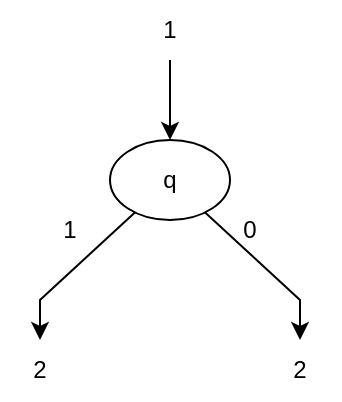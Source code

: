 <mxfile version="15.7.0" type="device"><diagram id="auvaHYt9D2mUyiJxwVjn" name="Page-1"><mxGraphModel dx="460" dy="779" grid="1" gridSize="10" guides="1" tooltips="1" connect="1" arrows="1" fold="1" page="1" pageScale="1" pageWidth="827" pageHeight="1169" math="0" shadow="0"><root><mxCell id="0"/><mxCell id="1" parent="0"/><mxCell id="MHACH6j-HtFHJqTEPKph-129" value="q" style="ellipse;whiteSpace=wrap;html=1;" vertex="1" parent="1"><mxGeometry x="80" y="80" width="60" height="40" as="geometry"/></mxCell><mxCell id="MHACH6j-HtFHJqTEPKph-130" value="" style="endArrow=classic;html=1;rounded=0;startArrow=none;" edge="1" parent="1" target="MHACH6j-HtFHJqTEPKph-129"><mxGeometry width="50" height="50" relative="1" as="geometry"><mxPoint x="110" y="40" as="sourcePoint"/><mxPoint x="240" y="360" as="targetPoint"/></mxGeometry></mxCell><mxCell id="MHACH6j-HtFHJqTEPKph-133" value="" style="endArrow=classic;html=1;rounded=0;" edge="1" parent="1" source="MHACH6j-HtFHJqTEPKph-129" target="MHACH6j-HtFHJqTEPKph-139"><mxGeometry width="50" height="50" relative="1" as="geometry"><mxPoint x="120" y="50" as="sourcePoint"/><mxPoint x="170" y="160" as="targetPoint"/><Array as="points"><mxPoint x="175" y="160"/></Array></mxGeometry></mxCell><mxCell id="MHACH6j-HtFHJqTEPKph-134" value="" style="endArrow=classic;html=1;rounded=0;" edge="1" parent="1" source="MHACH6j-HtFHJqTEPKph-129" target="MHACH6j-HtFHJqTEPKph-138"><mxGeometry width="50" height="50" relative="1" as="geometry"><mxPoint x="140" y="70" as="sourcePoint"/><mxPoint x="40" y="160" as="targetPoint"/><Array as="points"><mxPoint x="45" y="160"/></Array></mxGeometry></mxCell><mxCell id="MHACH6j-HtFHJqTEPKph-137" value="1" style="text;html=1;strokeColor=none;fillColor=none;align=center;verticalAlign=middle;whiteSpace=wrap;rounded=0;" vertex="1" parent="1"><mxGeometry x="90" y="10" width="40" height="30" as="geometry"/></mxCell><mxCell id="MHACH6j-HtFHJqTEPKph-138" value="2" style="text;html=1;strokeColor=none;fillColor=none;align=center;verticalAlign=middle;whiteSpace=wrap;rounded=0;" vertex="1" parent="1"><mxGeometry x="25" y="180" width="40" height="30" as="geometry"/></mxCell><mxCell id="MHACH6j-HtFHJqTEPKph-139" value="2" style="text;html=1;strokeColor=none;fillColor=none;align=center;verticalAlign=middle;whiteSpace=wrap;rounded=0;" vertex="1" parent="1"><mxGeometry x="155" y="180" width="40" height="30" as="geometry"/></mxCell><mxCell id="MHACH6j-HtFHJqTEPKph-140" value="1" style="text;html=1;strokeColor=none;fillColor=none;align=center;verticalAlign=middle;whiteSpace=wrap;rounded=0;" vertex="1" parent="1"><mxGeometry x="40" y="110" width="40" height="30" as="geometry"/></mxCell><mxCell id="MHACH6j-HtFHJqTEPKph-141" value="0" style="text;html=1;strokeColor=none;fillColor=none;align=center;verticalAlign=middle;whiteSpace=wrap;rounded=0;" vertex="1" parent="1"><mxGeometry x="130" y="110" width="40" height="30" as="geometry"/></mxCell></root></mxGraphModel></diagram></mxfile>
